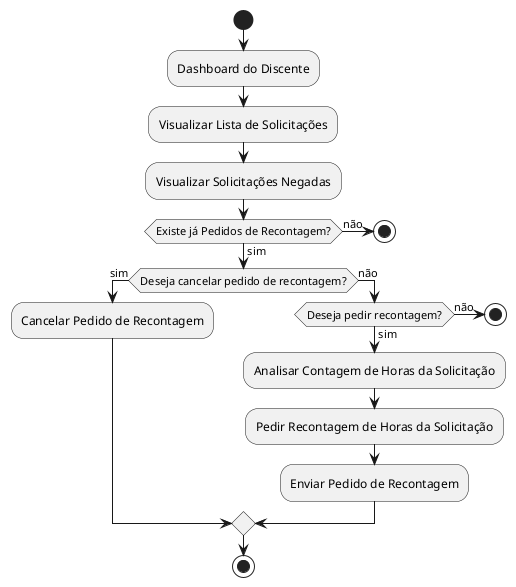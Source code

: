 @startuml recontagem

    start
    :Dashboard do Discente;
    :Visualizar Lista de Solicitações;
    :Visualizar Solicitações Negadas;
    if (Existe já Pedidos de Recontagem?) then (sim)
        if (Deseja cancelar pedido de recontagem?) then (sim)
            :Cancelar Pedido de Recontagem;
        else (não)
            if (Deseja pedir recontagem?) then (sim)
                :Analisar Contagem de Horas da Solicitação;
                :Pedir Recontagem de Horas da Solicitação;
                :Enviar Pedido de Recontagem;
            else (não)
                stop
            endif
        endif
    else (não)
        stop
    endif
    stop
            
@enduml